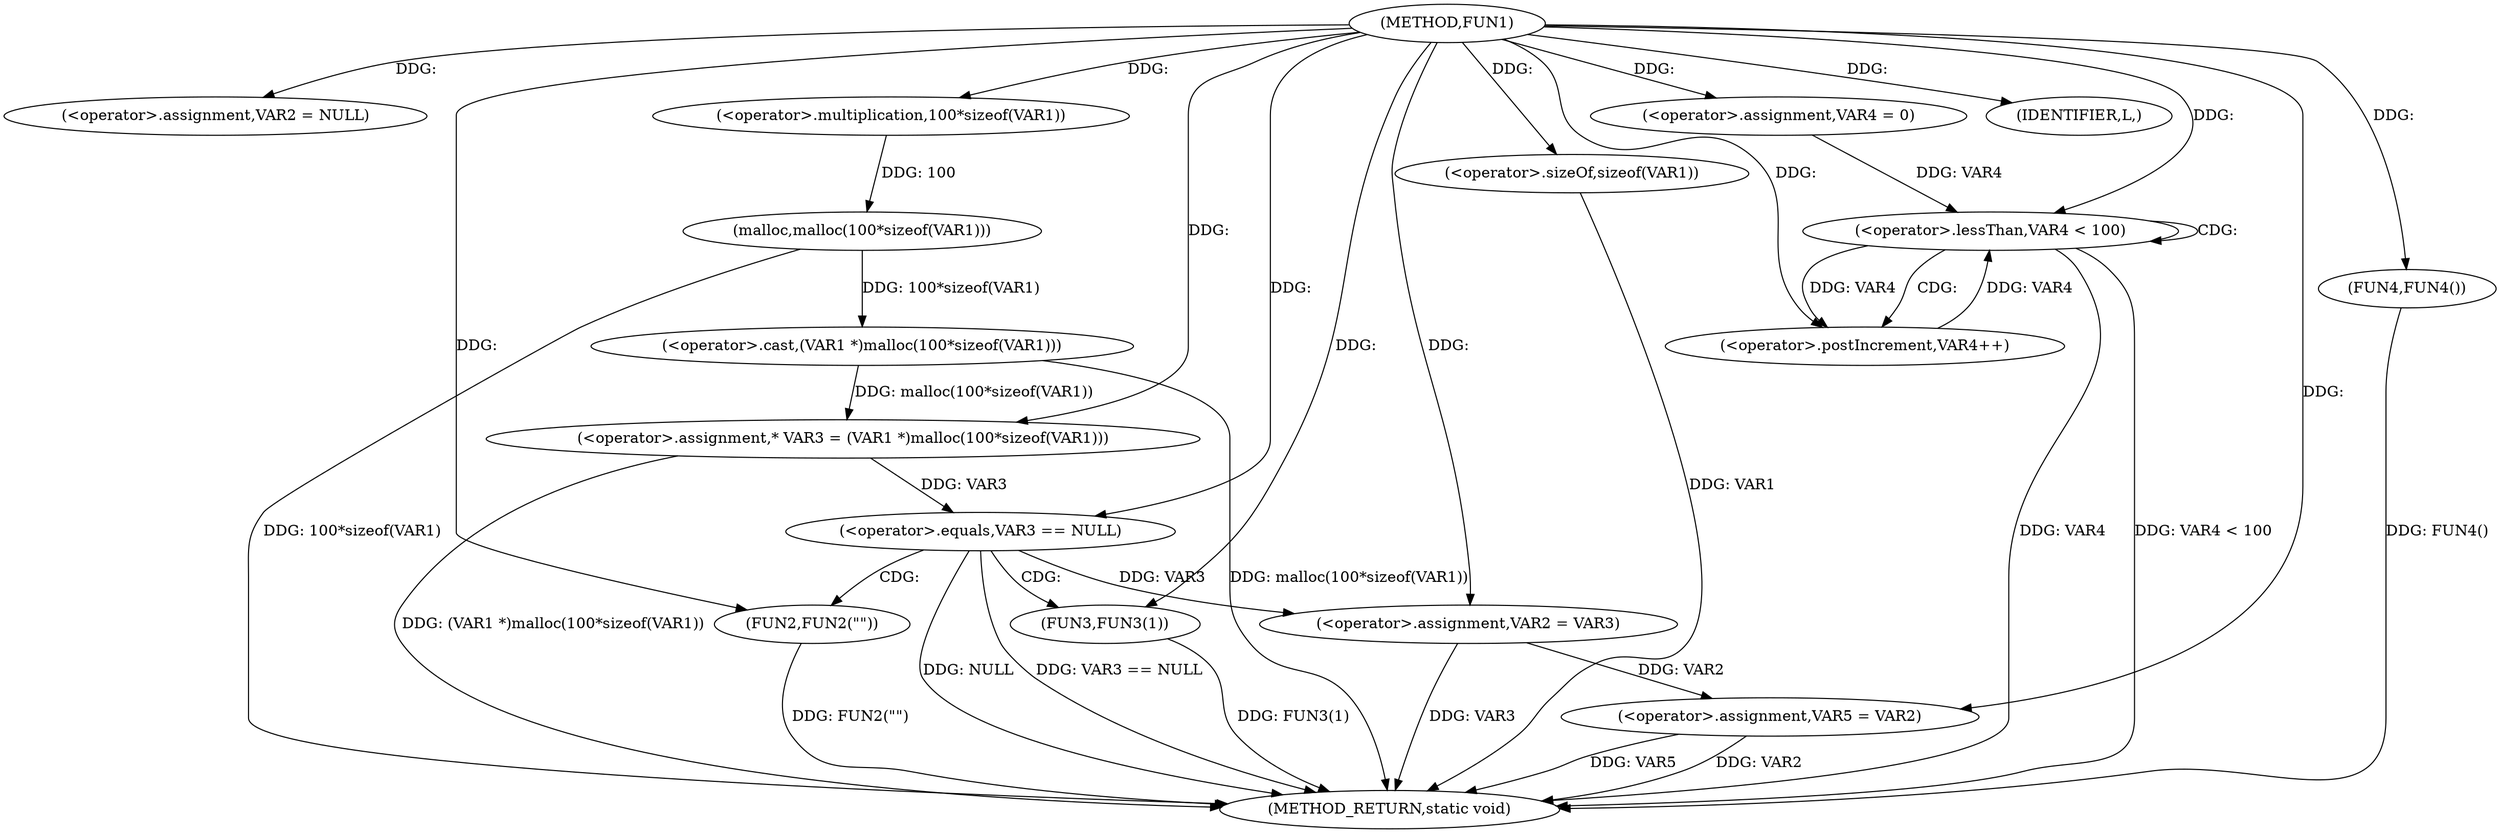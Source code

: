 digraph FUN1 {  
"1000100" [label = "(METHOD,FUN1)" ]
"1000146" [label = "(METHOD_RETURN,static void)" ]
"1000103" [label = "(<operator>.assignment,VAR2 = NULL)" ]
"1000108" [label = "(<operator>.assignment,* VAR3 = (VAR1 *)malloc(100*sizeof(VAR1)))" ]
"1000110" [label = "(<operator>.cast,(VAR1 *)malloc(100*sizeof(VAR1)))" ]
"1000112" [label = "(malloc,malloc(100*sizeof(VAR1)))" ]
"1000113" [label = "(<operator>.multiplication,100*sizeof(VAR1))" ]
"1000115" [label = "(<operator>.sizeOf,sizeof(VAR1))" ]
"1000118" [label = "(<operator>.equals,VAR3 == NULL)" ]
"1000122" [label = "(FUN2,FUN2(\"\"))" ]
"1000124" [label = "(FUN3,FUN3(1))" ]
"1000129" [label = "(<operator>.assignment,VAR4 = 0)" ]
"1000132" [label = "(<operator>.lessThan,VAR4 < 100)" ]
"1000135" [label = "(<operator>.postIncrement,VAR4++)" ]
"1000138" [label = "(IDENTIFIER,L,)" ]
"1000139" [label = "(<operator>.assignment,VAR2 = VAR3)" ]
"1000142" [label = "(<operator>.assignment,VAR5 = VAR2)" ]
"1000145" [label = "(FUN4,FUN4())" ]
  "1000118" -> "1000146"  [ label = "DDG: VAR3 == NULL"] 
  "1000115" -> "1000146"  [ label = "DDG: VAR1"] 
  "1000124" -> "1000146"  [ label = "DDG: FUN3(1)"] 
  "1000132" -> "1000146"  [ label = "DDG: VAR4 < 100"] 
  "1000139" -> "1000146"  [ label = "DDG: VAR3"] 
  "1000142" -> "1000146"  [ label = "DDG: VAR2"] 
  "1000132" -> "1000146"  [ label = "DDG: VAR4"] 
  "1000110" -> "1000146"  [ label = "DDG: malloc(100*sizeof(VAR1))"] 
  "1000112" -> "1000146"  [ label = "DDG: 100*sizeof(VAR1)"] 
  "1000108" -> "1000146"  [ label = "DDG: (VAR1 *)malloc(100*sizeof(VAR1))"] 
  "1000118" -> "1000146"  [ label = "DDG: NULL"] 
  "1000142" -> "1000146"  [ label = "DDG: VAR5"] 
  "1000122" -> "1000146"  [ label = "DDG: FUN2(\"\")"] 
  "1000145" -> "1000146"  [ label = "DDG: FUN4()"] 
  "1000100" -> "1000103"  [ label = "DDG: "] 
  "1000110" -> "1000108"  [ label = "DDG: malloc(100*sizeof(VAR1))"] 
  "1000100" -> "1000108"  [ label = "DDG: "] 
  "1000112" -> "1000110"  [ label = "DDG: 100*sizeof(VAR1)"] 
  "1000113" -> "1000112"  [ label = "DDG: 100"] 
  "1000100" -> "1000113"  [ label = "DDG: "] 
  "1000100" -> "1000115"  [ label = "DDG: "] 
  "1000108" -> "1000118"  [ label = "DDG: VAR3"] 
  "1000100" -> "1000118"  [ label = "DDG: "] 
  "1000100" -> "1000122"  [ label = "DDG: "] 
  "1000100" -> "1000124"  [ label = "DDG: "] 
  "1000100" -> "1000129"  [ label = "DDG: "] 
  "1000129" -> "1000132"  [ label = "DDG: VAR4"] 
  "1000135" -> "1000132"  [ label = "DDG: VAR4"] 
  "1000100" -> "1000132"  [ label = "DDG: "] 
  "1000132" -> "1000135"  [ label = "DDG: VAR4"] 
  "1000100" -> "1000135"  [ label = "DDG: "] 
  "1000100" -> "1000138"  [ label = "DDG: "] 
  "1000118" -> "1000139"  [ label = "DDG: VAR3"] 
  "1000100" -> "1000139"  [ label = "DDG: "] 
  "1000139" -> "1000142"  [ label = "DDG: VAR2"] 
  "1000100" -> "1000142"  [ label = "DDG: "] 
  "1000100" -> "1000145"  [ label = "DDG: "] 
  "1000118" -> "1000124"  [ label = "CDG: "] 
  "1000118" -> "1000122"  [ label = "CDG: "] 
  "1000132" -> "1000132"  [ label = "CDG: "] 
  "1000132" -> "1000135"  [ label = "CDG: "] 
}
